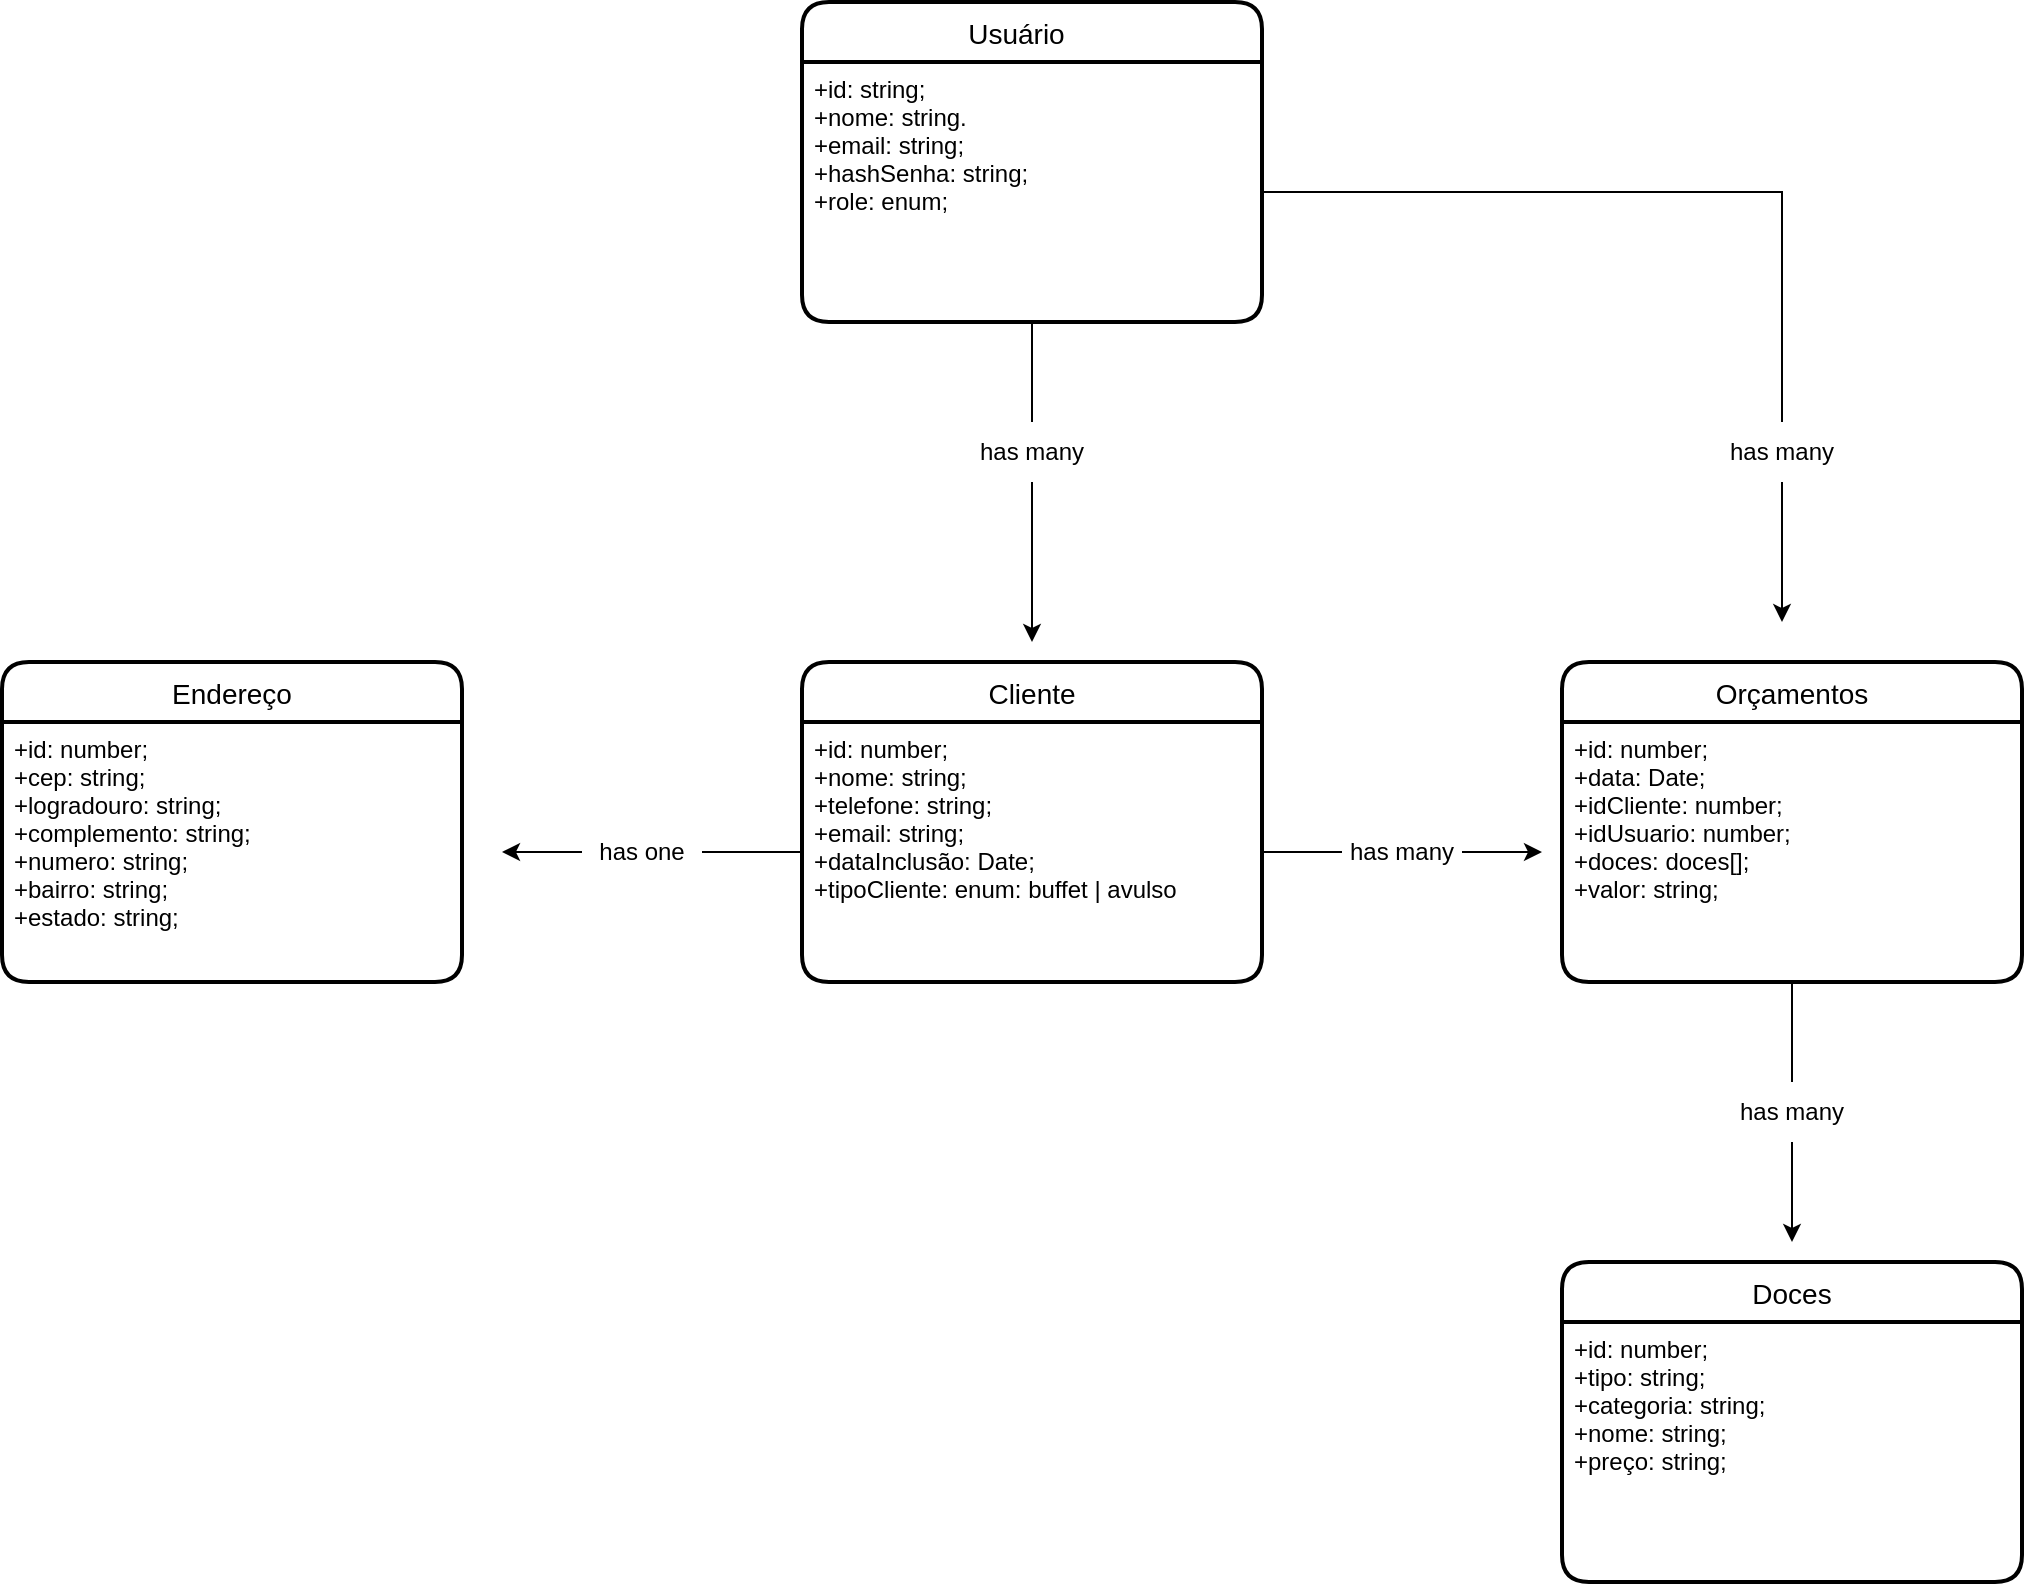 <mxfile version="15.9.6" type="device"><diagram id="R2lEEEUBdFMjLlhIrx00" name="Page-1"><mxGraphModel dx="1908" dy="850" grid="1" gridSize="10" guides="1" tooltips="1" connect="1" arrows="1" fold="1" page="0" pageScale="1" pageWidth="850" pageHeight="1100" background="none" math="0" shadow="0" extFonts="Permanent Marker^https://fonts.googleapis.com/css?family=Permanent+Marker"><root><mxCell id="0"/><mxCell id="1" parent="0"/><mxCell id="po9NDWZZoHNdYUvaDhNt-1" value="Usuário    " style="swimlane;childLayout=stackLayout;horizontal=1;startSize=30;horizontalStack=0;rounded=1;fontSize=14;fontStyle=0;strokeWidth=2;resizeParent=0;resizeLast=1;shadow=0;dashed=0;align=center;" parent="1" vertex="1"><mxGeometry x="-240" y="-90" width="230" height="160" as="geometry"/></mxCell><mxCell id="po9NDWZZoHNdYUvaDhNt-2" value="+id: string;&#10;+nome: string.&#10;+email: string;&#10;+hashSenha: string;&#10;+role: enum;" style="align=left;strokeColor=none;fillColor=none;spacingLeft=4;fontSize=12;verticalAlign=top;resizable=0;rotatable=0;part=1;" parent="po9NDWZZoHNdYUvaDhNt-1" vertex="1"><mxGeometry y="30" width="230" height="130" as="geometry"/></mxCell><mxCell id="po9NDWZZoHNdYUvaDhNt-4" value="Cliente" style="swimlane;childLayout=stackLayout;horizontal=1;startSize=30;horizontalStack=0;rounded=1;fontSize=14;fontStyle=0;strokeWidth=2;resizeParent=0;resizeLast=1;shadow=0;dashed=0;align=center;" parent="1" vertex="1"><mxGeometry x="-240" y="240" width="230" height="160" as="geometry"/></mxCell><mxCell id="po9NDWZZoHNdYUvaDhNt-5" value="+id: number;&#10;+nome: string;&#10;+telefone: string;&#10;+email: string;&#10;+dataInclusão: Date;&#10;+tipoCliente: enum: buffet | avulso" style="align=left;strokeColor=none;fillColor=none;spacingLeft=4;fontSize=12;verticalAlign=top;resizable=0;rotatable=0;part=1;" parent="po9NDWZZoHNdYUvaDhNt-4" vertex="1"><mxGeometry y="30" width="230" height="130" as="geometry"/></mxCell><mxCell id="oKaVfIpacVgQ9oHazf_M-2" value="Endereço" style="swimlane;childLayout=stackLayout;horizontal=1;startSize=30;horizontalStack=0;rounded=1;fontSize=14;fontStyle=0;strokeWidth=2;resizeParent=0;resizeLast=1;shadow=0;dashed=0;align=center;" parent="1" vertex="1"><mxGeometry x="-640" y="240" width="230" height="160" as="geometry"/></mxCell><mxCell id="oKaVfIpacVgQ9oHazf_M-3" value="+id: number;&#10;+cep: string;&#10;+logradouro: string;&#10;+complemento: string;&#10;+numero: string;&#10;+bairro: string;&#10;+estado: string;" style="align=left;strokeColor=none;fillColor=none;spacingLeft=4;fontSize=12;verticalAlign=top;resizable=0;rotatable=0;part=1;" parent="oKaVfIpacVgQ9oHazf_M-2" vertex="1"><mxGeometry y="30" width="230" height="130" as="geometry"/></mxCell><mxCell id="oKaVfIpacVgQ9oHazf_M-4" style="edgeStyle=orthogonalEdgeStyle;rounded=0;orthogonalLoop=1;jettySize=auto;html=1;startArrow=none;" parent="1" source="oKaVfIpacVgQ9oHazf_M-6" edge="1"><mxGeometry relative="1" as="geometry"><mxPoint x="-390" y="335" as="targetPoint"/></mxGeometry></mxCell><mxCell id="oKaVfIpacVgQ9oHazf_M-8" style="edgeStyle=orthogonalEdgeStyle;rounded=0;orthogonalLoop=1;jettySize=auto;html=1;startArrow=none;" parent="1" source="oKaVfIpacVgQ9oHazf_M-22" edge="1"><mxGeometry relative="1" as="geometry"><mxPoint x="-125" y="230" as="targetPoint"/></mxGeometry></mxCell><mxCell id="oKaVfIpacVgQ9oHazf_M-10" value="Doces" style="swimlane;childLayout=stackLayout;horizontal=1;startSize=30;horizontalStack=0;rounded=1;fontSize=14;fontStyle=0;strokeWidth=2;resizeParent=0;resizeLast=1;shadow=0;dashed=0;align=center;" parent="1" vertex="1"><mxGeometry x="140" y="540" width="230" height="160" as="geometry"/></mxCell><mxCell id="oKaVfIpacVgQ9oHazf_M-11" value="+id: number;&#10;+tipo: string;&#10;+categoria: string;&#10;+nome: string;&#10;+preço: string;" style="align=left;strokeColor=none;fillColor=none;spacingLeft=4;fontSize=12;verticalAlign=top;resizable=0;rotatable=0;part=1;" parent="oKaVfIpacVgQ9oHazf_M-10" vertex="1"><mxGeometry y="30" width="230" height="130" as="geometry"/></mxCell><mxCell id="oKaVfIpacVgQ9oHazf_M-15" style="edgeStyle=orthogonalEdgeStyle;rounded=0;orthogonalLoop=1;jettySize=auto;html=1;startArrow=none;" parent="1" source="oKaVfIpacVgQ9oHazf_M-16" edge="1"><mxGeometry relative="1" as="geometry"><mxPoint x="255" y="530" as="targetPoint"/></mxGeometry></mxCell><mxCell id="oKaVfIpacVgQ9oHazf_M-12" value="Orçamentos" style="swimlane;childLayout=stackLayout;horizontal=1;startSize=30;horizontalStack=0;rounded=1;fontSize=14;fontStyle=0;strokeWidth=2;resizeParent=0;resizeLast=1;shadow=0;dashed=0;align=center;" parent="1" vertex="1"><mxGeometry x="140" y="240" width="230" height="160" as="geometry"><mxRectangle x="480" y="250" width="110" height="30" as="alternateBounds"/></mxGeometry></mxCell><mxCell id="oKaVfIpacVgQ9oHazf_M-13" value="+id: number;&#10;+data: Date;&#10;+idCliente: number;&#10;+idUsuario: number;&#10;+doces: doces[];&#10;+valor: string;" style="align=left;strokeColor=none;fillColor=none;spacingLeft=4;fontSize=12;verticalAlign=top;resizable=0;rotatable=0;part=1;" parent="oKaVfIpacVgQ9oHazf_M-12" vertex="1"><mxGeometry y="30" width="230" height="130" as="geometry"/></mxCell><mxCell id="oKaVfIpacVgQ9oHazf_M-17" style="edgeStyle=orthogonalEdgeStyle;rounded=0;orthogonalLoop=1;jettySize=auto;html=1;startArrow=none;" parent="1" source="oKaVfIpacVgQ9oHazf_M-9" edge="1"><mxGeometry relative="1" as="geometry"><mxPoint x="130" y="335" as="targetPoint"/></mxGeometry></mxCell><mxCell id="oKaVfIpacVgQ9oHazf_M-9" value="has many" style="text;html=1;strokeColor=none;fillColor=none;align=center;verticalAlign=middle;whiteSpace=wrap;rounded=0;" parent="1" vertex="1"><mxGeometry x="30" y="320" width="60" height="30" as="geometry"/></mxCell><mxCell id="oKaVfIpacVgQ9oHazf_M-18" value="" style="edgeStyle=orthogonalEdgeStyle;rounded=0;orthogonalLoop=1;jettySize=auto;html=1;endArrow=none;" parent="1" source="po9NDWZZoHNdYUvaDhNt-5" target="oKaVfIpacVgQ9oHazf_M-9" edge="1"><mxGeometry relative="1" as="geometry"><mxPoint x="130" y="335" as="targetPoint"/><mxPoint x="-10" y="335" as="sourcePoint"/></mxGeometry></mxCell><mxCell id="oKaVfIpacVgQ9oHazf_M-16" value="has many" style="text;html=1;strokeColor=none;fillColor=none;align=center;verticalAlign=middle;whiteSpace=wrap;rounded=0;" parent="1" vertex="1"><mxGeometry x="225" y="450" width="60" height="30" as="geometry"/></mxCell><mxCell id="oKaVfIpacVgQ9oHazf_M-19" value="" style="edgeStyle=orthogonalEdgeStyle;rounded=0;orthogonalLoop=1;jettySize=auto;html=1;endArrow=none;" parent="1" source="oKaVfIpacVgQ9oHazf_M-12" target="oKaVfIpacVgQ9oHazf_M-16" edge="1"><mxGeometry relative="1" as="geometry"><mxPoint x="255" y="530" as="targetPoint"/><mxPoint x="255" y="400" as="sourcePoint"/></mxGeometry></mxCell><mxCell id="oKaVfIpacVgQ9oHazf_M-6" value="has one" style="text;html=1;strokeColor=none;fillColor=none;align=center;verticalAlign=middle;whiteSpace=wrap;rounded=0;" parent="1" vertex="1"><mxGeometry x="-350" y="320" width="60" height="30" as="geometry"/></mxCell><mxCell id="oKaVfIpacVgQ9oHazf_M-20" value="" style="edgeStyle=orthogonalEdgeStyle;rounded=0;orthogonalLoop=1;jettySize=auto;html=1;endArrow=none;" parent="1" source="po9NDWZZoHNdYUvaDhNt-5" target="oKaVfIpacVgQ9oHazf_M-6" edge="1"><mxGeometry relative="1" as="geometry"><mxPoint x="-390" y="335" as="targetPoint"/><mxPoint x="-240" y="335" as="sourcePoint"/></mxGeometry></mxCell><mxCell id="oKaVfIpacVgQ9oHazf_M-22" value="has many" style="text;html=1;strokeColor=none;fillColor=none;align=center;verticalAlign=middle;whiteSpace=wrap;rounded=0;" parent="1" vertex="1"><mxGeometry x="-155" y="120" width="60" height="30" as="geometry"/></mxCell><mxCell id="oKaVfIpacVgQ9oHazf_M-24" value="" style="edgeStyle=orthogonalEdgeStyle;rounded=0;orthogonalLoop=1;jettySize=auto;html=1;endArrow=none;" parent="1" source="po9NDWZZoHNdYUvaDhNt-2" target="oKaVfIpacVgQ9oHazf_M-22" edge="1"><mxGeometry relative="1" as="geometry"><mxPoint x="-125" y="230" as="targetPoint"/><mxPoint x="-125" y="70" as="sourcePoint"/></mxGeometry></mxCell><mxCell id="oKaVfIpacVgQ9oHazf_M-25" style="edgeStyle=orthogonalEdgeStyle;rounded=0;orthogonalLoop=1;jettySize=auto;html=1;startArrow=none;" parent="1" source="oKaVfIpacVgQ9oHazf_M-26" edge="1"><mxGeometry relative="1" as="geometry"><mxPoint x="250" y="220" as="targetPoint"/></mxGeometry></mxCell><mxCell id="oKaVfIpacVgQ9oHazf_M-26" value="has many" style="text;html=1;strokeColor=none;fillColor=none;align=center;verticalAlign=middle;whiteSpace=wrap;rounded=0;" parent="1" vertex="1"><mxGeometry x="220" y="120" width="60" height="30" as="geometry"/></mxCell><mxCell id="oKaVfIpacVgQ9oHazf_M-27" value="" style="edgeStyle=orthogonalEdgeStyle;rounded=0;orthogonalLoop=1;jettySize=auto;html=1;endArrow=none;" parent="1" source="po9NDWZZoHNdYUvaDhNt-2" target="oKaVfIpacVgQ9oHazf_M-26" edge="1"><mxGeometry relative="1" as="geometry"><mxPoint x="250" y="220" as="targetPoint"/><mxPoint x="-10" y="5" as="sourcePoint"/></mxGeometry></mxCell></root></mxGraphModel></diagram></mxfile>